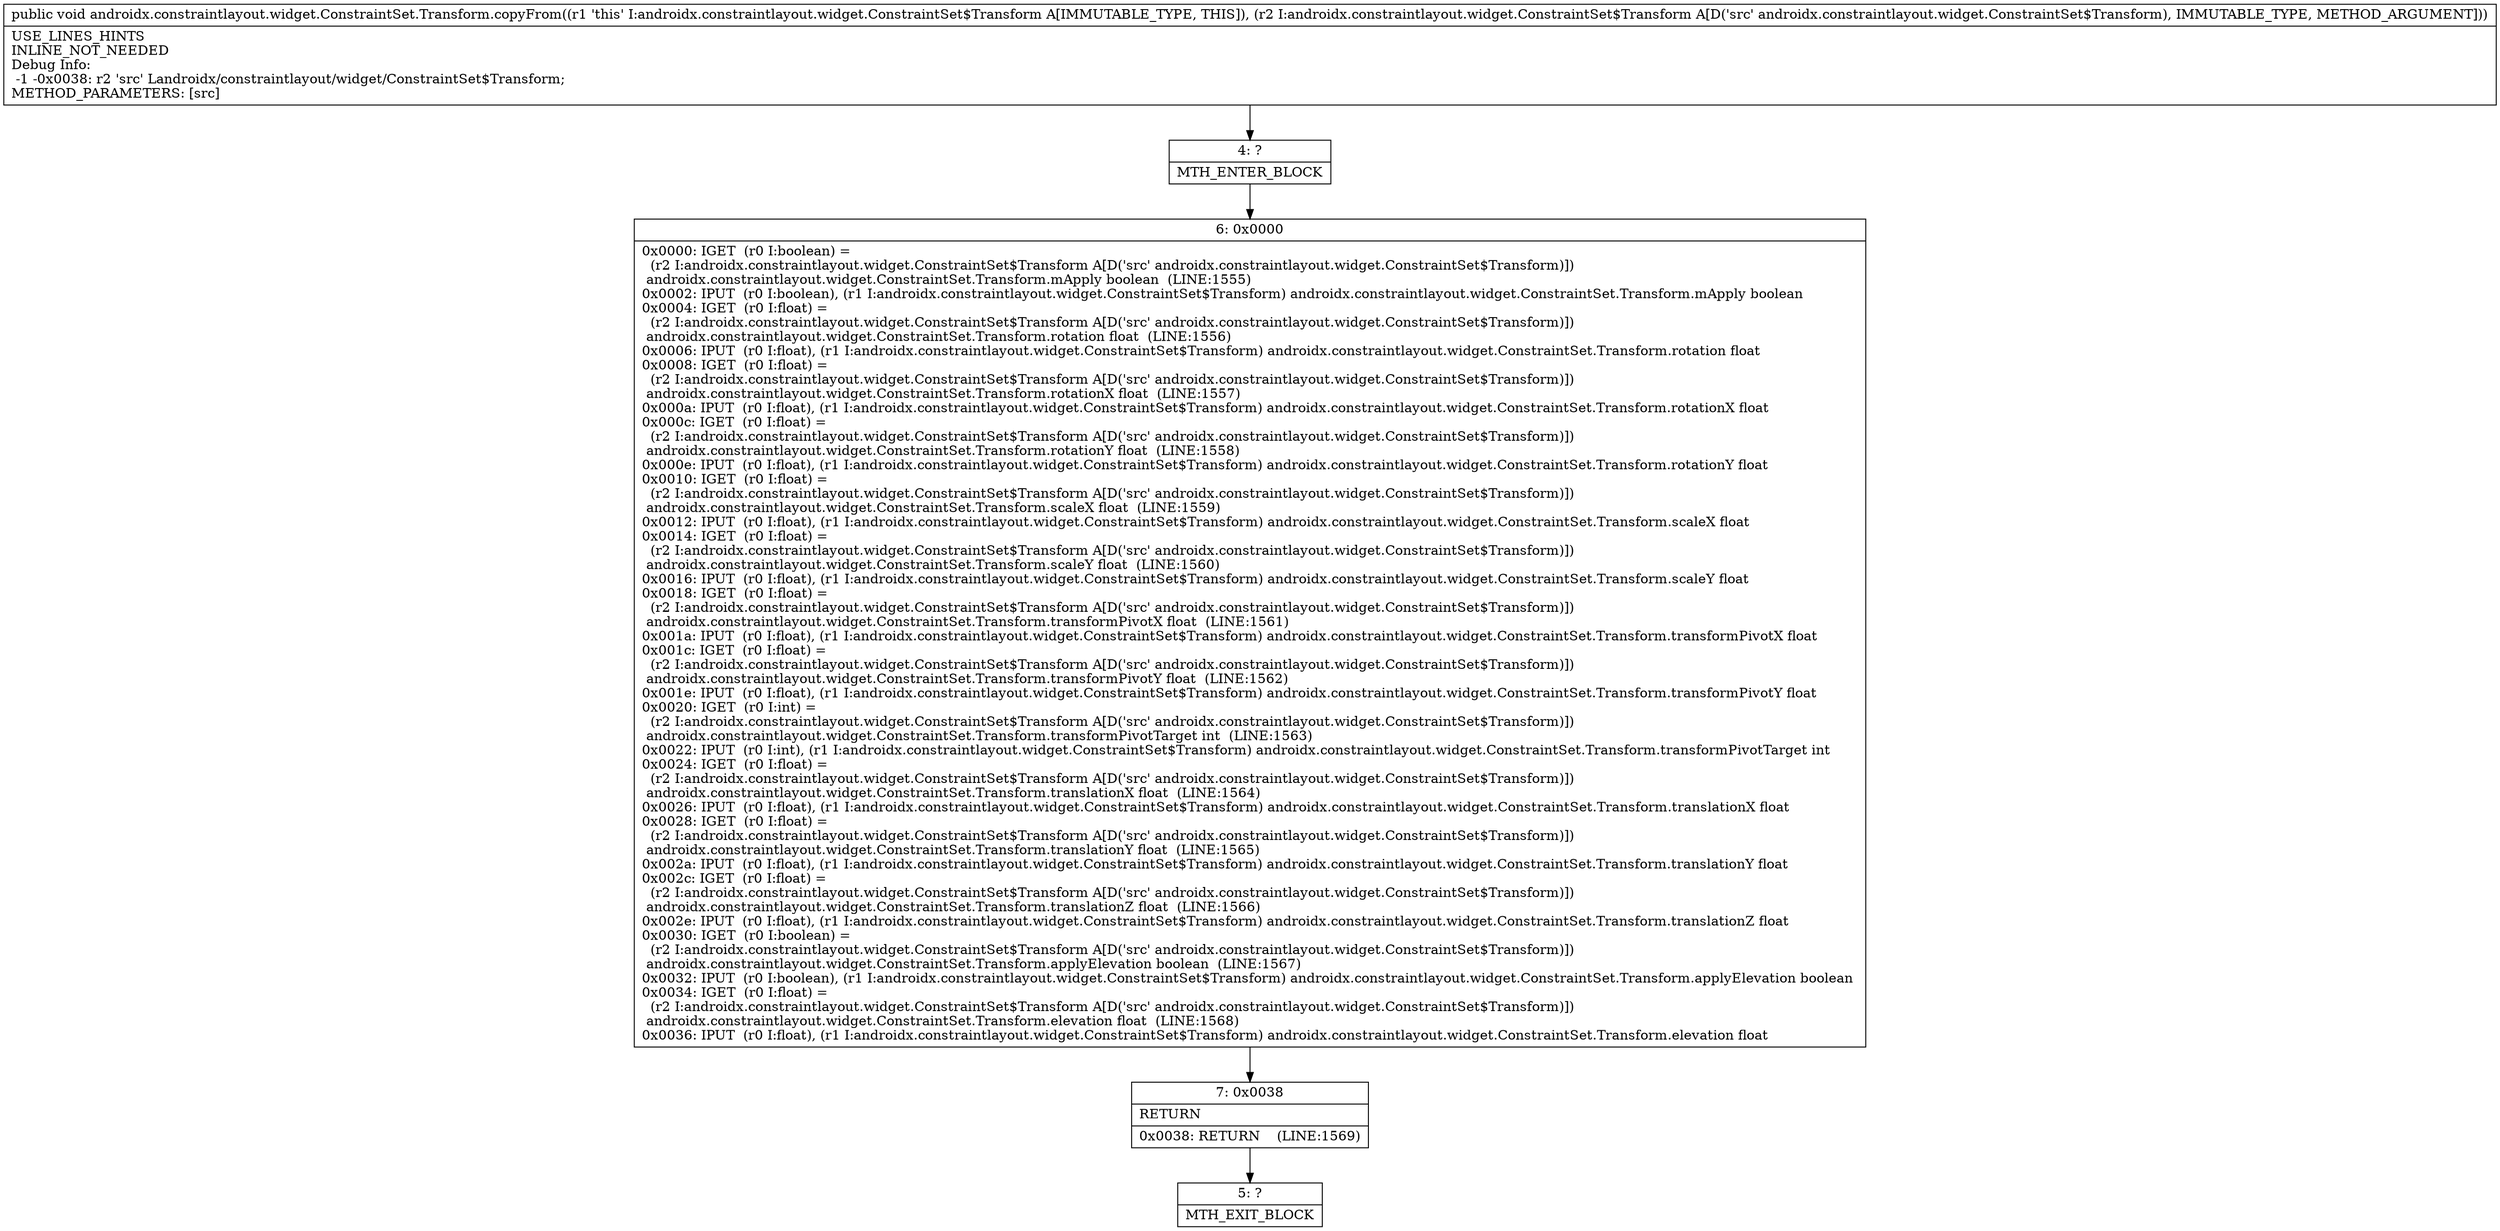 digraph "CFG forandroidx.constraintlayout.widget.ConstraintSet.Transform.copyFrom(Landroidx\/constraintlayout\/widget\/ConstraintSet$Transform;)V" {
Node_4 [shape=record,label="{4\:\ ?|MTH_ENTER_BLOCK\l}"];
Node_6 [shape=record,label="{6\:\ 0x0000|0x0000: IGET  (r0 I:boolean) = \l  (r2 I:androidx.constraintlayout.widget.ConstraintSet$Transform A[D('src' androidx.constraintlayout.widget.ConstraintSet$Transform)])\l androidx.constraintlayout.widget.ConstraintSet.Transform.mApply boolean  (LINE:1555)\l0x0002: IPUT  (r0 I:boolean), (r1 I:androidx.constraintlayout.widget.ConstraintSet$Transform) androidx.constraintlayout.widget.ConstraintSet.Transform.mApply boolean \l0x0004: IGET  (r0 I:float) = \l  (r2 I:androidx.constraintlayout.widget.ConstraintSet$Transform A[D('src' androidx.constraintlayout.widget.ConstraintSet$Transform)])\l androidx.constraintlayout.widget.ConstraintSet.Transform.rotation float  (LINE:1556)\l0x0006: IPUT  (r0 I:float), (r1 I:androidx.constraintlayout.widget.ConstraintSet$Transform) androidx.constraintlayout.widget.ConstraintSet.Transform.rotation float \l0x0008: IGET  (r0 I:float) = \l  (r2 I:androidx.constraintlayout.widget.ConstraintSet$Transform A[D('src' androidx.constraintlayout.widget.ConstraintSet$Transform)])\l androidx.constraintlayout.widget.ConstraintSet.Transform.rotationX float  (LINE:1557)\l0x000a: IPUT  (r0 I:float), (r1 I:androidx.constraintlayout.widget.ConstraintSet$Transform) androidx.constraintlayout.widget.ConstraintSet.Transform.rotationX float \l0x000c: IGET  (r0 I:float) = \l  (r2 I:androidx.constraintlayout.widget.ConstraintSet$Transform A[D('src' androidx.constraintlayout.widget.ConstraintSet$Transform)])\l androidx.constraintlayout.widget.ConstraintSet.Transform.rotationY float  (LINE:1558)\l0x000e: IPUT  (r0 I:float), (r1 I:androidx.constraintlayout.widget.ConstraintSet$Transform) androidx.constraintlayout.widget.ConstraintSet.Transform.rotationY float \l0x0010: IGET  (r0 I:float) = \l  (r2 I:androidx.constraintlayout.widget.ConstraintSet$Transform A[D('src' androidx.constraintlayout.widget.ConstraintSet$Transform)])\l androidx.constraintlayout.widget.ConstraintSet.Transform.scaleX float  (LINE:1559)\l0x0012: IPUT  (r0 I:float), (r1 I:androidx.constraintlayout.widget.ConstraintSet$Transform) androidx.constraintlayout.widget.ConstraintSet.Transform.scaleX float \l0x0014: IGET  (r0 I:float) = \l  (r2 I:androidx.constraintlayout.widget.ConstraintSet$Transform A[D('src' androidx.constraintlayout.widget.ConstraintSet$Transform)])\l androidx.constraintlayout.widget.ConstraintSet.Transform.scaleY float  (LINE:1560)\l0x0016: IPUT  (r0 I:float), (r1 I:androidx.constraintlayout.widget.ConstraintSet$Transform) androidx.constraintlayout.widget.ConstraintSet.Transform.scaleY float \l0x0018: IGET  (r0 I:float) = \l  (r2 I:androidx.constraintlayout.widget.ConstraintSet$Transform A[D('src' androidx.constraintlayout.widget.ConstraintSet$Transform)])\l androidx.constraintlayout.widget.ConstraintSet.Transform.transformPivotX float  (LINE:1561)\l0x001a: IPUT  (r0 I:float), (r1 I:androidx.constraintlayout.widget.ConstraintSet$Transform) androidx.constraintlayout.widget.ConstraintSet.Transform.transformPivotX float \l0x001c: IGET  (r0 I:float) = \l  (r2 I:androidx.constraintlayout.widget.ConstraintSet$Transform A[D('src' androidx.constraintlayout.widget.ConstraintSet$Transform)])\l androidx.constraintlayout.widget.ConstraintSet.Transform.transformPivotY float  (LINE:1562)\l0x001e: IPUT  (r0 I:float), (r1 I:androidx.constraintlayout.widget.ConstraintSet$Transform) androidx.constraintlayout.widget.ConstraintSet.Transform.transformPivotY float \l0x0020: IGET  (r0 I:int) = \l  (r2 I:androidx.constraintlayout.widget.ConstraintSet$Transform A[D('src' androidx.constraintlayout.widget.ConstraintSet$Transform)])\l androidx.constraintlayout.widget.ConstraintSet.Transform.transformPivotTarget int  (LINE:1563)\l0x0022: IPUT  (r0 I:int), (r1 I:androidx.constraintlayout.widget.ConstraintSet$Transform) androidx.constraintlayout.widget.ConstraintSet.Transform.transformPivotTarget int \l0x0024: IGET  (r0 I:float) = \l  (r2 I:androidx.constraintlayout.widget.ConstraintSet$Transform A[D('src' androidx.constraintlayout.widget.ConstraintSet$Transform)])\l androidx.constraintlayout.widget.ConstraintSet.Transform.translationX float  (LINE:1564)\l0x0026: IPUT  (r0 I:float), (r1 I:androidx.constraintlayout.widget.ConstraintSet$Transform) androidx.constraintlayout.widget.ConstraintSet.Transform.translationX float \l0x0028: IGET  (r0 I:float) = \l  (r2 I:androidx.constraintlayout.widget.ConstraintSet$Transform A[D('src' androidx.constraintlayout.widget.ConstraintSet$Transform)])\l androidx.constraintlayout.widget.ConstraintSet.Transform.translationY float  (LINE:1565)\l0x002a: IPUT  (r0 I:float), (r1 I:androidx.constraintlayout.widget.ConstraintSet$Transform) androidx.constraintlayout.widget.ConstraintSet.Transform.translationY float \l0x002c: IGET  (r0 I:float) = \l  (r2 I:androidx.constraintlayout.widget.ConstraintSet$Transform A[D('src' androidx.constraintlayout.widget.ConstraintSet$Transform)])\l androidx.constraintlayout.widget.ConstraintSet.Transform.translationZ float  (LINE:1566)\l0x002e: IPUT  (r0 I:float), (r1 I:androidx.constraintlayout.widget.ConstraintSet$Transform) androidx.constraintlayout.widget.ConstraintSet.Transform.translationZ float \l0x0030: IGET  (r0 I:boolean) = \l  (r2 I:androidx.constraintlayout.widget.ConstraintSet$Transform A[D('src' androidx.constraintlayout.widget.ConstraintSet$Transform)])\l androidx.constraintlayout.widget.ConstraintSet.Transform.applyElevation boolean  (LINE:1567)\l0x0032: IPUT  (r0 I:boolean), (r1 I:androidx.constraintlayout.widget.ConstraintSet$Transform) androidx.constraintlayout.widget.ConstraintSet.Transform.applyElevation boolean \l0x0034: IGET  (r0 I:float) = \l  (r2 I:androidx.constraintlayout.widget.ConstraintSet$Transform A[D('src' androidx.constraintlayout.widget.ConstraintSet$Transform)])\l androidx.constraintlayout.widget.ConstraintSet.Transform.elevation float  (LINE:1568)\l0x0036: IPUT  (r0 I:float), (r1 I:androidx.constraintlayout.widget.ConstraintSet$Transform) androidx.constraintlayout.widget.ConstraintSet.Transform.elevation float \l}"];
Node_7 [shape=record,label="{7\:\ 0x0038|RETURN\l|0x0038: RETURN    (LINE:1569)\l}"];
Node_5 [shape=record,label="{5\:\ ?|MTH_EXIT_BLOCK\l}"];
MethodNode[shape=record,label="{public void androidx.constraintlayout.widget.ConstraintSet.Transform.copyFrom((r1 'this' I:androidx.constraintlayout.widget.ConstraintSet$Transform A[IMMUTABLE_TYPE, THIS]), (r2 I:androidx.constraintlayout.widget.ConstraintSet$Transform A[D('src' androidx.constraintlayout.widget.ConstraintSet$Transform), IMMUTABLE_TYPE, METHOD_ARGUMENT]))  | USE_LINES_HINTS\lINLINE_NOT_NEEDED\lDebug Info:\l  \-1 \-0x0038: r2 'src' Landroidx\/constraintlayout\/widget\/ConstraintSet$Transform;\lMETHOD_PARAMETERS: [src]\l}"];
MethodNode -> Node_4;Node_4 -> Node_6;
Node_6 -> Node_7;
Node_7 -> Node_5;
}

